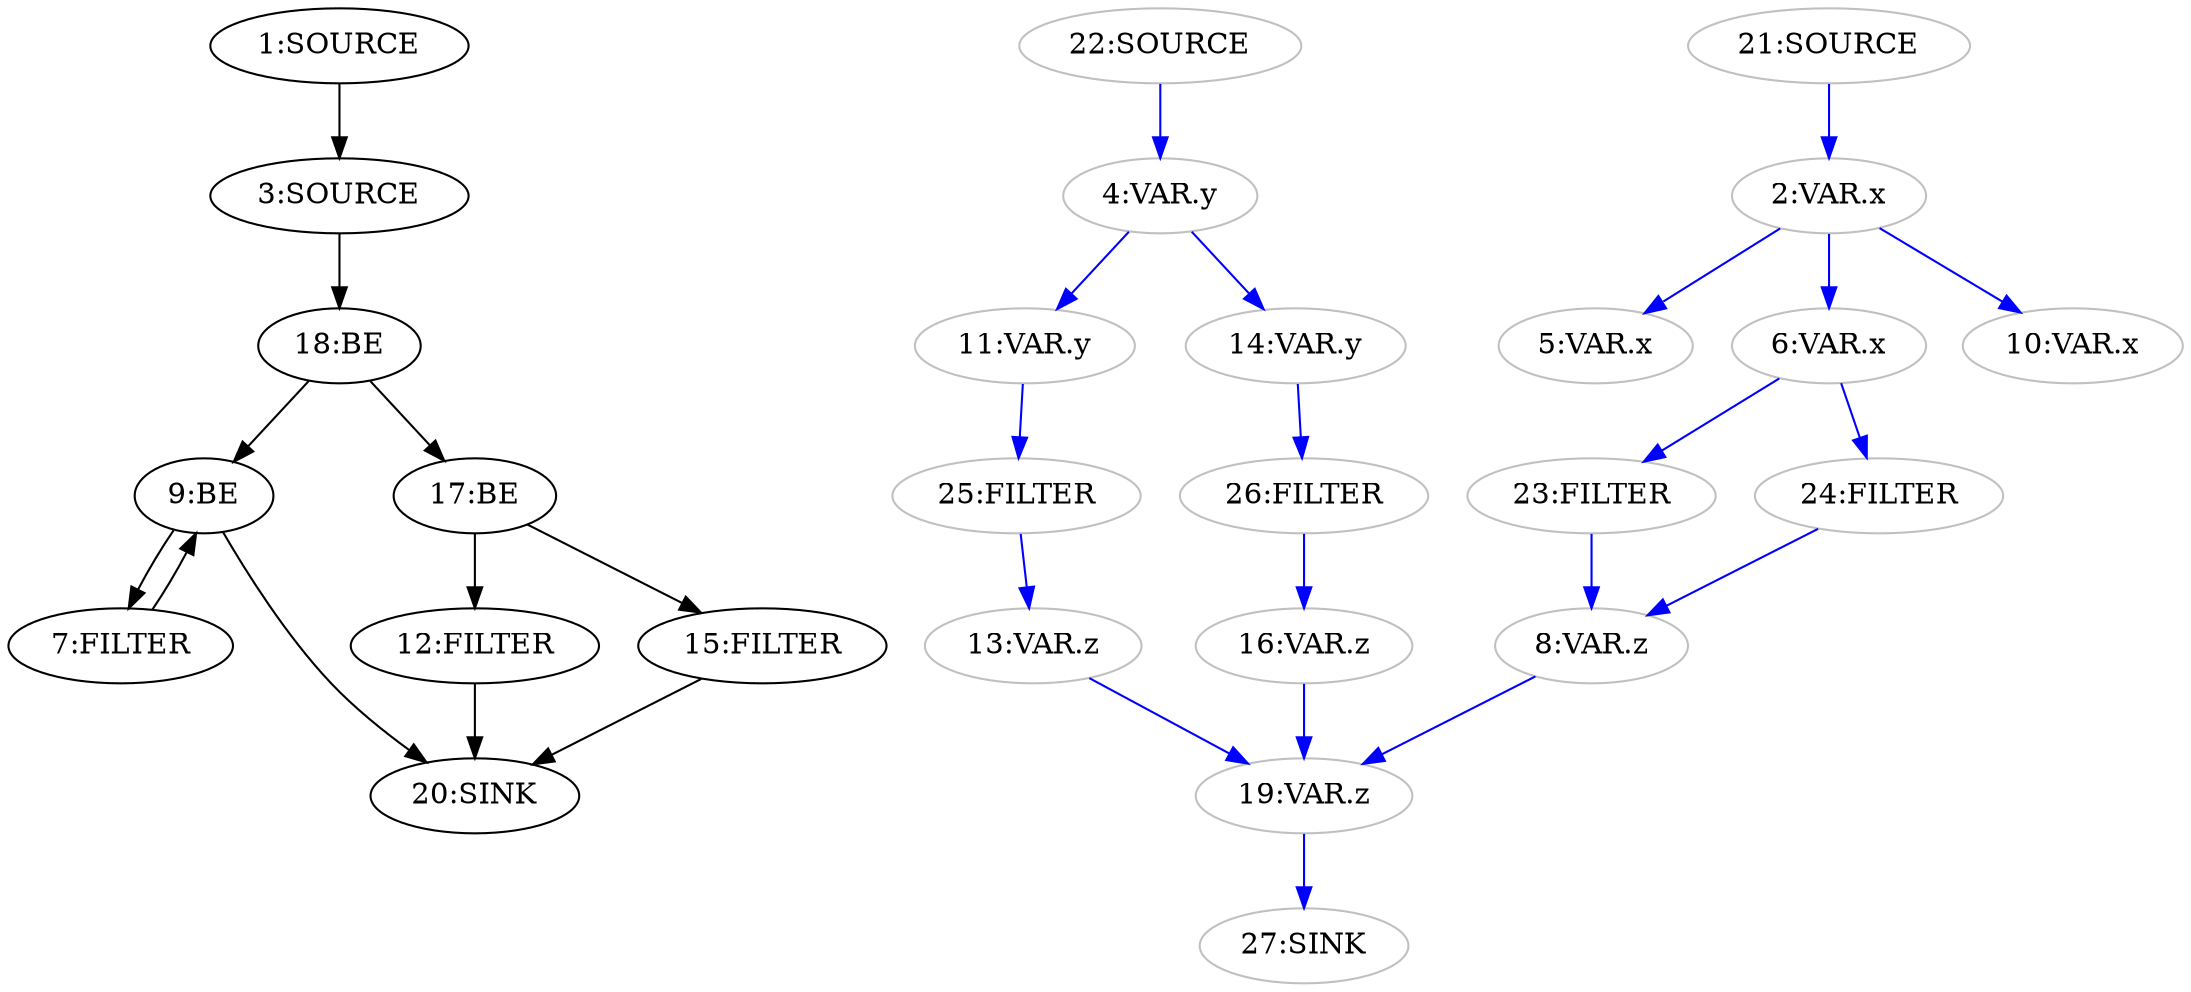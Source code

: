 digraph {
  n9 [label="9:BE"];
  n18 [label="18:BE"];
  n17 [label="17:BE"];
  n7 [label="7:FILTER"];
  n12 [label="12:FILTER"];
  n15 [label="15:FILTER"];
  n1 [label="1:SOURCE"];
  n3 [label="3:SOURCE"];
  n20 [label="20:SINK"];
  n2 [label="2:VAR.x" color="grey"];
  n4 [label="4:VAR.y" color="grey"];
  n5 [label="5:VAR.x" color="grey"];
  n6 [label="6:VAR.x" color="grey"];
  n8 [label="8:VAR.z" color="grey"];
  n10 [label="10:VAR.x" color="grey"];
  n11 [label="11:VAR.y" color="grey"];
  n13 [label="13:VAR.z" color="grey"];
  n14 [label="14:VAR.y" color="grey"];
  n16 [label="16:VAR.z" color="grey"];
  n19 [label="19:VAR.z" color="grey"];
  n21 [label="21:SOURCE" color="grey"];
  n22 [label="22:SOURCE" color="grey"];
  n23 [label="23:FILTER" color="grey"];
  n24 [label="24:FILTER" color="grey"];
  n25 [label="25:FILTER" color="grey"];
  n26 [label="26:FILTER" color="grey"];
  n27 [label="27:SINK" color="grey"];
  n1 -> n3 [color="black"];
  n3 -> n18 [color="black"];
  n7 -> n9 [color="black"];
  n9 -> n7 [color="black"];
  n9 -> n20 [color="black"];
  n12 -> n20 [color="black"];
  n15 -> n20 [color="black"];
  n17 -> n12 [color="black"];
  n17 -> n15 [color="black"];
  n18 -> n9 [color="black"];
  n18 -> n17 [color="black"];
  n2 -> n5 [color="blue"];
  n2 -> n6 [color="blue"];
  n2 -> n10 [color="blue"];
  n4 -> n11 [color="blue"];
  n4 -> n14 [color="blue"];
  n6 -> n23 [color="blue"];
  n6 -> n24 [color="blue"];
  n8 -> n19 [color="blue"];
  n11 -> n25 [color="blue"];
  n13 -> n19 [color="blue"];
  n14 -> n26 [color="blue"];
  n16 -> n19 [color="blue"];
  n19 -> n27 [color="blue"];
  n21 -> n2 [color="blue"];
  n22 -> n4 [color="blue"];
  n23 -> n8 [color="blue"];
  n24 -> n8 [color="blue"];
  n25 -> n13 [color="blue"];
  n26 -> n16 [color="blue"];
}
